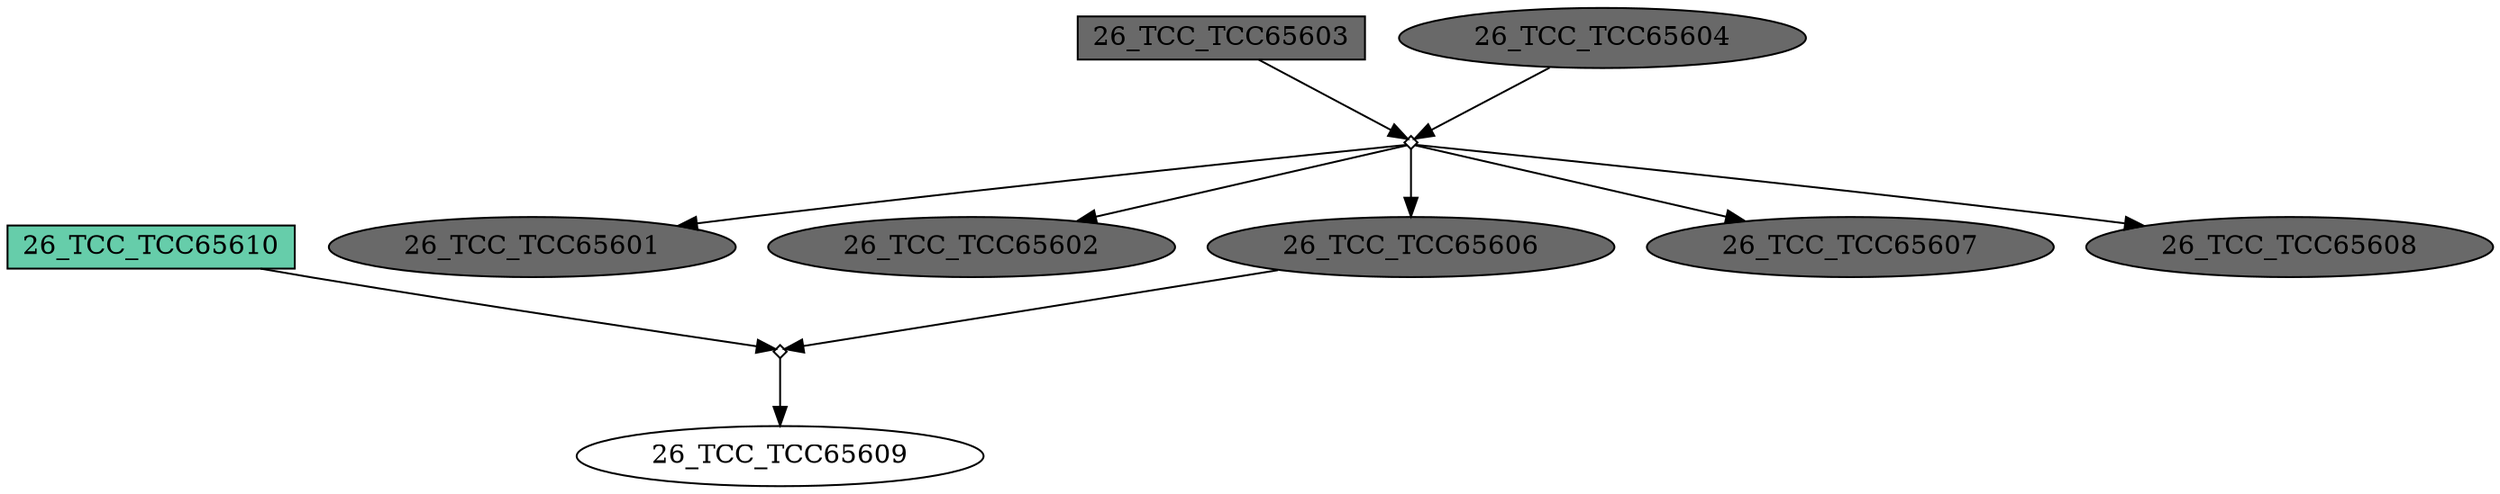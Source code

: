 digraph {
	"26_TCC_TCC65601" [shape=box fillcolor=dimgrey fontcolor=black height=0.3 regular=0 shape=ellipse style=filled width=0.5]
	"26_TCC_TCC65603x26_TCC_TCC65604" -> "26_TCC_TCC65601"
	"26_TCC_TCC65609" [shape=box fillcolor=white fontcolor=black height=0.3 regular=0 shape=ellipse style=filled width=0.5]
	"26_TCC_TCC65606x26_TCC_TCC65610" -> "26_TCC_TCC65609"
	"26_TCC_TCC65602" [shape=box fillcolor=dimgrey fontcolor=black height=0.3 regular=0 shape=ellipse style=filled width=0.5]
	"26_TCC_TCC65603x26_TCC_TCC65604" -> "26_TCC_TCC65602"
	"26_TCC_TCC65603" [shape=box fillcolor=dimgrey fontcolor=black height=0.3 regular=0 shape=box style=filled width=0.5]
	"26_TCC_TCC65603" -> "26_TCC_TCC65603x26_TCC_TCC65604"
	"26_TCC_TCC65604" [shape=box fillcolor=dimgrey fontcolor=black height=0.3 regular=0 shape=ellipse style=filled width=0.5]
	"26_TCC_TCC65604" -> "26_TCC_TCC65603x26_TCC_TCC65604"
	"26_TCC_TCC65606" [shape=box fillcolor=dimgrey fontcolor=black height=0.3 regular=0 shape=ellipse style=filled width=0.5]
	"26_TCC_TCC65603x26_TCC_TCC65604" -> "26_TCC_TCC65606"
	"26_TCC_TCC65606" -> "26_TCC_TCC65606x26_TCC_TCC65610"
	"26_TCC_TCC65607" [shape=box fillcolor=dimgrey fontcolor=black height=0.3 regular=0 shape=ellipse style=filled width=0.5]
	"26_TCC_TCC65603x26_TCC_TCC65604" -> "26_TCC_TCC65607"
	"26_TCC_TCC65608" [shape=box fillcolor=dimgrey fontcolor=black height=0.3 regular=0 shape=ellipse style=filled width=0.5]
	"26_TCC_TCC65603x26_TCC_TCC65604" -> "26_TCC_TCC65608"
	"26_TCC_TCC65610" [shape=box fillcolor=aquamarine3 fontcolor=black height=0.3 regular=0 shape=box style=filled width=0.5]
	"26_TCC_TCC65610" -> "26_TCC_TCC65606x26_TCC_TCC65610"
	"26_TCC_TCC65603x26_TCC_TCC65604" [label="" height=.1 shape=diamond width=.1]
	"26_TCC_TCC65606x26_TCC_TCC65610" [label="" height=.1 shape=diamond width=.1]
}
